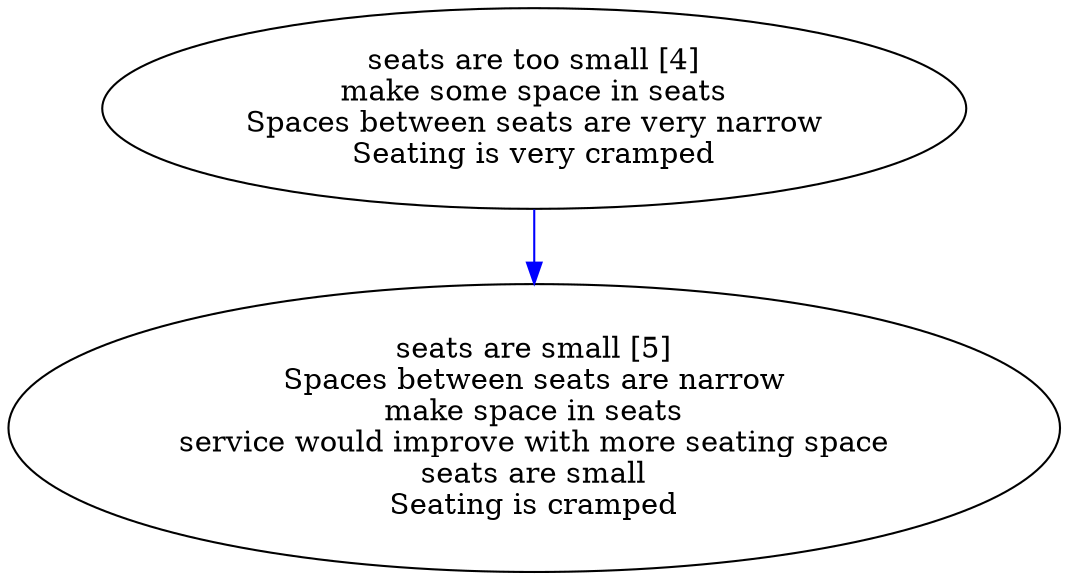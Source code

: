 digraph collapsedGraph {
"seats are too small [4]\nmake some space in seats\nSpaces between seats are very narrow\nSeating is very cramped""seats are small [5]\nSpaces between seats are narrow\nmake space in seats\nservice would improve with more seating space\nseats are small\nSeating is cramped""seats are too small [4]\nmake some space in seats\nSpaces between seats are very narrow\nSeating is very cramped" -> "seats are small [5]\nSpaces between seats are narrow\nmake space in seats\nservice would improve with more seating space\nseats are small\nSeating is cramped" [color=blue]
}